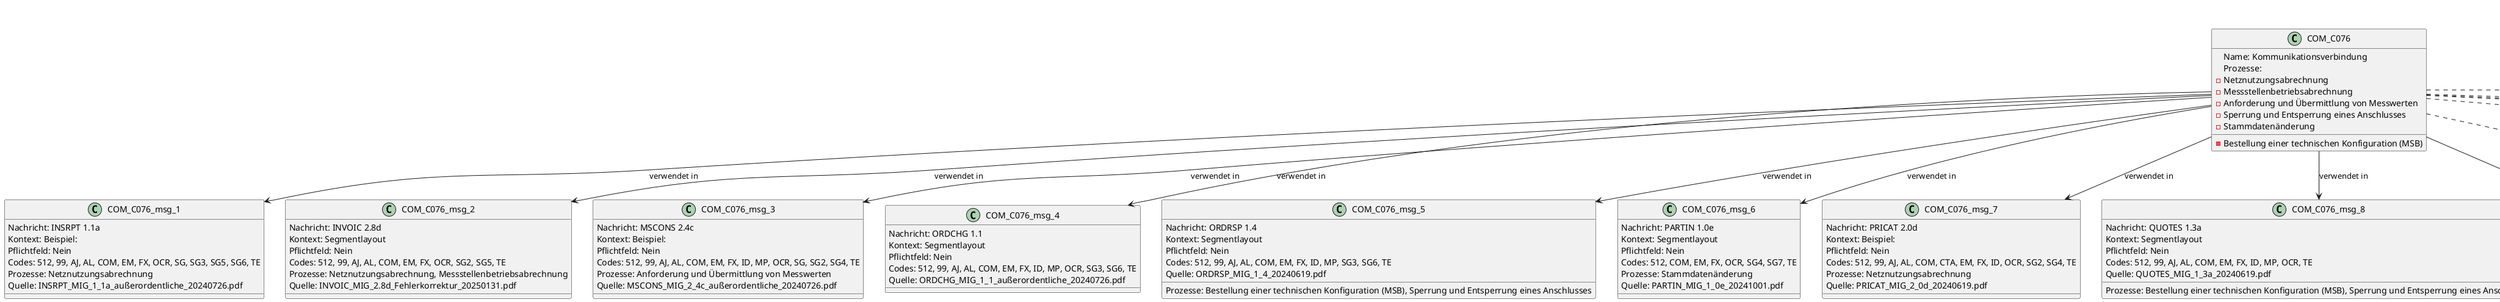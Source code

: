 @startuml
title Datenatlas – COM:C076
class COM_C076 {
  Name: Kommunikationsverbindung
  Prozesse:
    - Netznutzungsabrechnung
    - Messstellenbetriebsabrechnung
    - Anforderung und Übermittlung von Messwerten
    - Bestellung einer technischen Konfiguration (MSB)
    - Sperrung und Entsperrung eines Anschlusses
    - Stammdatenänderung
}
class COM_C076_msg_1 {
  Nachricht: INSRPT 1.1a
  Kontext: Beispiel:
  Pflichtfeld: Nein
  Codes: 512, 99, AJ, AL, COM, EM, FX, OCR, SG, SG3, SG5, SG6, TE
  Prozesse: Netznutzungsabrechnung
  Quelle: INSRPT_MIG_1_1a_außerordentliche_20240726.pdf
}
COM_C076 --> COM_C076_msg_1 : verwendet in
class COM_C076_msg_2 {
  Nachricht: INVOIC 2.8d
  Kontext: Segmentlayout
  Pflichtfeld: Nein
  Codes: 512, 99, AJ, AL, COM, EM, FX, OCR, SG2, SG5, TE
  Prozesse: Netznutzungsabrechnung, Messstellenbetriebsabrechnung
  Quelle: INVOIC_MIG_2.8d_Fehlerkorrektur_20250131.pdf
}
COM_C076 --> COM_C076_msg_2 : verwendet in
class COM_C076_msg_3 {
  Nachricht: MSCONS 2.4c
  Kontext: Beispiel:
  Pflichtfeld: Nein
  Codes: 512, 99, AJ, AL, COM, EM, FX, ID, MP, OCR, SG, SG2, SG4, TE
  Prozesse: Anforderung und Übermittlung von Messwerten
  Quelle: MSCONS_MIG_2_4c_außerordentliche_20240726.pdf
}
COM_C076 --> COM_C076_msg_3 : verwendet in
class COM_C076_msg_4 {
  Nachricht: ORDCHG 1.1
  Kontext: Segmentlayout
  Pflichtfeld: Nein
  Codes: 512, 99, AJ, AL, COM, EM, FX, ID, MP, OCR, SG3, SG6, TE
  Quelle: ORDCHG_MIG_1_1_außerordentliche_20240726.pdf
}
COM_C076 --> COM_C076_msg_4 : verwendet in
class COM_C076_msg_5 {
  Nachricht: ORDRSP 1.4
  Kontext: Segmentlayout
  Pflichtfeld: Nein
  Codes: 512, 99, AJ, AL, COM, EM, FX, ID, MP, SG3, SG6, TE
  Prozesse: Bestellung einer technischen Konfiguration (MSB), Sperrung und Entsperrung eines Anschlusses
  Quelle: ORDRSP_MIG_1_4_20240619.pdf
}
COM_C076 --> COM_C076_msg_5 : verwendet in
class COM_C076_msg_6 {
  Nachricht: PARTIN 1.0e
  Kontext: Segmentlayout
  Pflichtfeld: Nein
  Codes: 512, COM, EM, FX, OCR, SG4, SG7, TE
  Prozesse: Stammdatenänderung
  Quelle: PARTIN_MIG_1_0e_20241001.pdf
}
COM_C076 --> COM_C076_msg_6 : verwendet in
class COM_C076_msg_7 {
  Nachricht: PRICAT 2.0d
  Kontext: Beispiel:
  Pflichtfeld: Nein
  Codes: 512, 99, AJ, AL, COM, CTA, EM, FX, ID, OCR, SG2, SG4, TE
  Prozesse: Netznutzungsabrechnung
  Quelle: PRICAT_MIG_2_0d_20240619.pdf
}
COM_C076 --> COM_C076_msg_7 : verwendet in
class COM_C076_msg_8 {
  Nachricht: QUOTES 1.3a
  Kontext: Segmentlayout
  Pflichtfeld: Nein
  Codes: 512, 99, AJ, AL, COM, EM, FX, ID, MP, OCR, TE
  Prozesse: Bestellung einer technischen Konfiguration (MSB), Sperrung und Entsperrung eines Anschlusses
  Quelle: QUOTES_MIG_1_3a_20240619.pdf
}
COM_C076 --> COM_C076_msg_8 : verwendet in
class COM_C076_msg_9 {
  Nachricht: REMADV 2.9c
  Kontext: Segmentlayout
  Pflichtfeld: Nein
  Codes: 512, 99, AJ, AL, COM, EM, FX, ID, MP, OCR, SG1, SG3, TE
  Prozesse: Netznutzungsabrechnung
  Quelle: REMADV_MIG_2.9c_außerordentliche_20240726.pdf
}
COM_C076 --> COM_C076_msg_9 : verwendet in
class COM_C076_proc_1 <<process>> {
  Netznutzungsabrechnung
  Gesetze: StromNEV, StromNZV
  Zusammenfassung: Wie funktioniert die Netznutzungsabrechnung zwischen Netzbetreiber und Lieferant?
}
COM_C076 ..> COM_C076_proc_1 : eingebettet in
class COM_C076_proc_2 <<process>> {
  Messstellenbetriebsabrechnung
  Gesetze: MsbG
  Zusammenfassung: Beschreibe den Prozess der Abrechnung von Messstellenbetriebsleistungen.
}
COM_C076 ..> COM_C076_proc_2 : eingebettet in
class COM_C076_proc_3 <<process>> {
  Anforderung und Übermittlung von Messwerten
  Gesetze: MsbG
  Zusammenfassung: Wie kann ein Marktpartner (z.B.
}
COM_C076 ..> COM_C076_proc_3 : eingebettet in
class COM_C076_proc_4 <<process>> {
  Bestellung einer technischen Konfiguration (MSB)
  Gesetze: MsbG, EnWG
  Zusammenfassung: Erläutere den Prozess zur Bestellung einer spezifischen technischen Konfiguration bei einem Messstellenbetreiber, beispielsweise für ein intelligentes Messsystem.
}
COM_C076 ..> COM_C076_proc_4 : eingebettet in
class COM_C076_proc_5 <<process>> {
  Sperrung und Entsperrung eines Anschlusses
  Gesetze: StromGVV
  Zusammenfassung: Beschreibe den End-to-End-Prozess für die Sperrung und Wiederherstellung eines Netzanschlusses.
}
COM_C076 ..> COM_C076_proc_5 : eingebettet in
class COM_C076_proc_6 <<process>> {
  Stammdatenänderung
  Zusammenfassung: Wie wird eine Stammdatenänderung an einer Marktlokation, wie z.B.
}
COM_C076 ..> COM_C076_proc_6 : eingebettet in
@enduml
